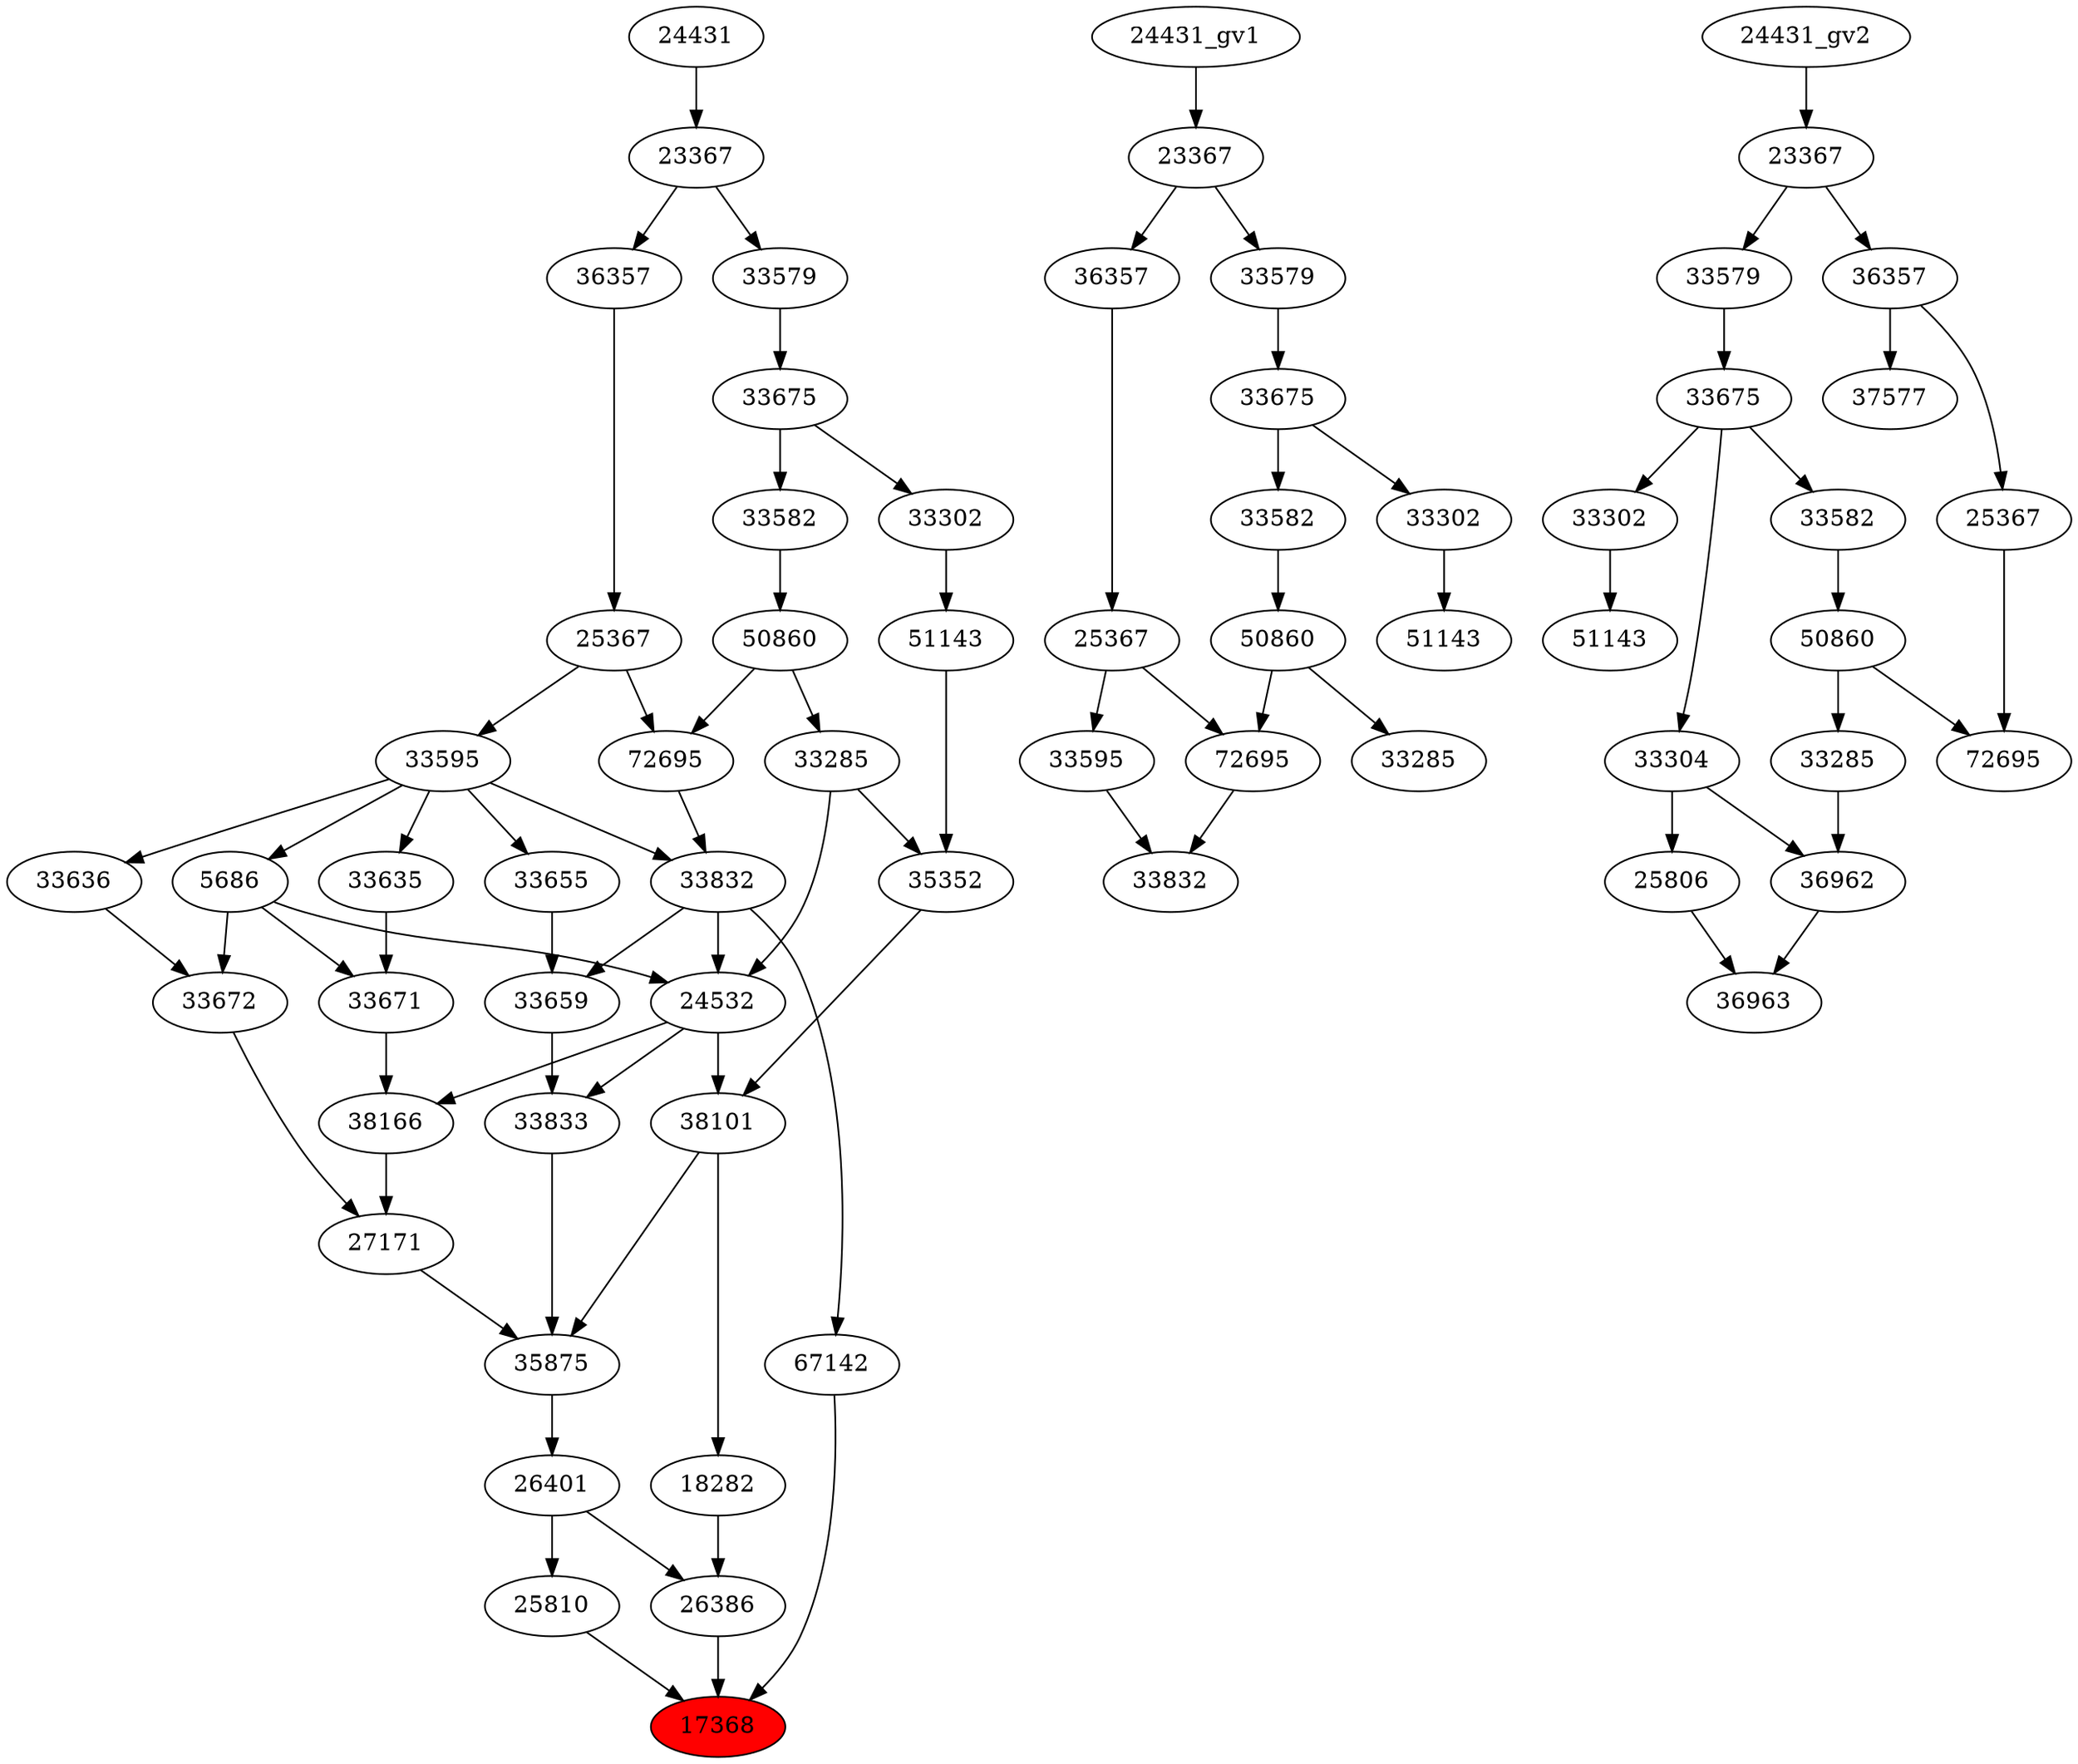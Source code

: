 strict digraph root {
	node [label="\N"];
	{
		node [fillcolor="",
			label="\N",
			style=""
		];
		17368		 [fillcolor=red,
			label=17368,
			style=filled];
		25810		 [label=25810];
		25810 -> 17368;
		26386		 [label=26386];
		26386 -> 17368;
		67142		 [label=67142];
		67142 -> 17368;
		26401		 [label=26401];
		26401 -> 25810;
		26401 -> 26386;
		18282		 [label=18282];
		18282 -> 26386;
		33832		 [label=33832];
		33832 -> 67142;
		24532		 [label=24532];
		33832 -> 24532;
		33659		 [label=33659];
		33832 -> 33659;
		35875		 [label=35875];
		35875 -> 26401;
		38101		 [label=38101];
		38101 -> 18282;
		38101 -> 35875;
		72695		 [label=72695];
		72695 -> 33832;
		33595		 [label=33595];
		33595 -> 33832;
		5686		 [label=5686];
		33595 -> 5686;
		33636		 [label=33636];
		33595 -> 33636;
		33655		 [label=33655];
		33595 -> 33655;
		33635		 [label=33635];
		33595 -> 33635;
		27171		 [label=27171];
		27171 -> 35875;
		33833		 [label=33833];
		33833 -> 35875;
		24532 -> 38101;
		24532 -> 33833;
		38166		 [label=38166];
		24532 -> 38166;
		35352		 [label=35352];
		35352 -> 38101;
		50860		 [label=50860];
		50860 -> 72695;
		33285		 [label=33285];
		50860 -> 33285;
		25367		 [label=25367];
		25367 -> 72695;
		25367 -> 33595;
		33672		 [label=33672];
		33672 -> 27171;
		38166 -> 27171;
		33659 -> 33833;
		33285 -> 24532;
		33285 -> 35352;
		5686 -> 24532;
		5686 -> 33672;
		33671		 [label=33671];
		5686 -> 33671;
		51143		 [label=51143];
		51143 -> 35352;
		33582		 [label=33582];
		33582 -> 50860;
		36357		 [label=36357];
		36357 -> 25367;
		33636 -> 33672;
		33671 -> 38166;
		33655 -> 33659;
		33302		 [label=33302];
		33302 -> 51143;
		33675		 [label=33675];
		33675 -> 33582;
		33675 -> 33302;
		23367		 [label=23367];
		23367 -> 36357;
		33579		 [label=33579];
		23367 -> 33579;
		33635 -> 33671;
		33579 -> 33675;
		24431		 [label=24431];
		24431 -> 23367;
	}
	{
		node [label="\N"];
		"33832_gv1"		 [label=33832];
		"72695_gv1"		 [label=72695];
		"72695_gv1" -> "33832_gv1";
		"33595_gv1"		 [label=33595];
		"33595_gv1" -> "33832_gv1";
		"50860_gv1"		 [label=50860];
		"50860_gv1" -> "72695_gv1";
		"33285_gv1"		 [label=33285];
		"50860_gv1" -> "33285_gv1";
		"25367_gv1"		 [label=25367];
		"25367_gv1" -> "72695_gv1";
		"25367_gv1" -> "33595_gv1";
		"33582_gv1"		 [label=33582];
		"33582_gv1" -> "50860_gv1";
		"36357_gv1"		 [label=36357];
		"36357_gv1" -> "25367_gv1";
		"51143_gv1"		 [label=51143];
		"33302_gv1"		 [label=33302];
		"33302_gv1" -> "51143_gv1";
		"33675_gv1"		 [label=33675];
		"33675_gv1" -> "33582_gv1";
		"33675_gv1" -> "33302_gv1";
		"23367_gv1"		 [label=23367];
		"23367_gv1" -> "36357_gv1";
		"33579_gv1"		 [label=33579];
		"23367_gv1" -> "33579_gv1";
		"33579_gv1" -> "33675_gv1";
		"24431_gv1" -> "23367_gv1";
	}
	{
		node [label="\N"];
		"50860_gv2"		 [label=50860];
		"33285_gv2"		 [label=33285];
		"50860_gv2" -> "33285_gv2";
		"72695_gv2"		 [label=72695];
		"50860_gv2" -> "72695_gv2";
		"33582_gv2"		 [label=33582];
		"33582_gv2" -> "50860_gv2";
		36962		 [label=36962];
		"33285_gv2" -> 36962;
		"51143_gv2"		 [label=51143];
		"33302_gv2"		 [label=33302];
		"33302_gv2" -> "51143_gv2";
		"33675_gv2"		 [label=33675];
		"33675_gv2" -> "33582_gv2";
		"33675_gv2" -> "33302_gv2";
		33304		 [label=33304];
		"33675_gv2" -> 33304;
		36963		 [label=36963];
		36962 -> 36963;
		25806		 [label=25806];
		25806 -> 36963;
		"33579_gv2"		 [label=33579];
		"33579_gv2" -> "33675_gv2";
		"25367_gv2"		 [label=25367];
		"25367_gv2" -> "72695_gv2";
		33304 -> 36962;
		33304 -> 25806;
		"23367_gv2"		 [label=23367];
		"23367_gv2" -> "33579_gv2";
		"36357_gv2"		 [label=36357];
		"23367_gv2" -> "36357_gv2";
		"36357_gv2" -> "25367_gv2";
		37577		 [label=37577];
		"36357_gv2" -> 37577;
		"24431_gv2" -> "23367_gv2";
	}
}
